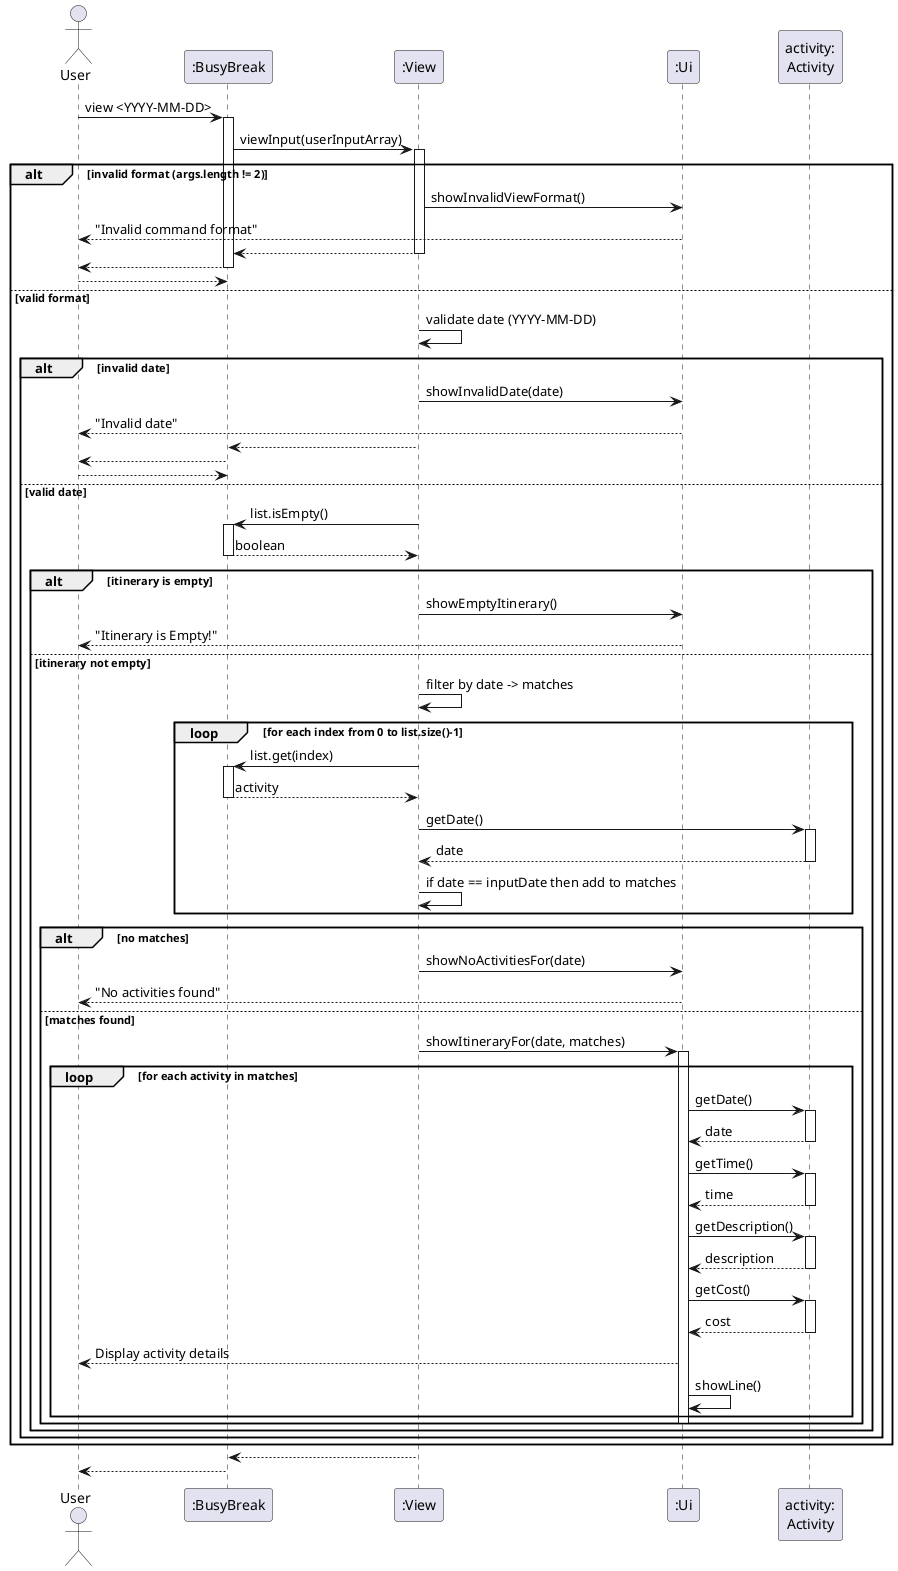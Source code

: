 @startuml ViewCommandSequenceDiagram

actor User
participant ":BusyBreak" as BusyBreak
participant ":View" as View
participant ":Ui" as Ui
participant "activity:\nActivity" as Activity

User -> BusyBreak: view <YYYY-MM-DD>
activate BusyBreak

BusyBreak -> View: viewInput(userInputArray)
activate View

alt invalid format (args.length != 2)
    View -> Ui: showInvalidViewFormat()
    Ui --> User: "Invalid command format"
    View --> BusyBreak
    deactivate View
    BusyBreak --> User
    deactivate BusyBreak
    return
else valid format
    View -> View: validate date (YYYY-MM-DD)
    alt invalid date
        View -> Ui: showInvalidDate(date)
        Ui --> User: "Invalid date"
        View --> BusyBreak
        deactivate View
        BusyBreak --> User
        deactivate BusyBreak
        return
    else valid date
        View -> BusyBreak: list.isEmpty()
        activate BusyBreak
        BusyBreak --> View: boolean
        deactivate BusyBreak

        alt itinerary is empty
            View -> Ui: showEmptyItinerary()
            Ui --> User: "Itinerary is Empty!"
        else itinerary not empty
            View -> View: filter by date -> matches

            loop for each index from 0 to list.size()-1
                View -> BusyBreak: list.get(index)
                activate BusyBreak
                BusyBreak --> View: activity
                deactivate BusyBreak

                View -> Activity: getDate()
                activate Activity
                Activity --> View: date
                deactivate Activity

                View -> View: if date == inputDate then add to matches
            end

            alt no matches
                View -> Ui: showNoActivitiesFor(date)
                Ui --> User: "No activities found"
            else matches found
                View -> Ui: showItineraryFor(date, matches)
                activate Ui

                loop for each activity in matches
                    Ui -> Activity: getDate()
                    activate Activity
                    Activity --> Ui: date
                    deactivate Activity

                    Ui -> Activity: getTime()
                    activate Activity
                    Activity --> Ui: time
                    deactivate Activity

                    Ui -> Activity: getDescription()
                    activate Activity
                    Activity --> Ui: description
                    deactivate Activity

                    Ui -> Activity: getCost()
                    activate Activity
                    Activity --> Ui: cost
                    deactivate Activity

                    Ui --> User: Display activity details
                    Ui -> Ui: showLine()
                end

                deactivate Ui
            end
        end
    end
end

View --> BusyBreak
deactivate View

BusyBreak --> User
deactivate BusyBreak

@enduml
